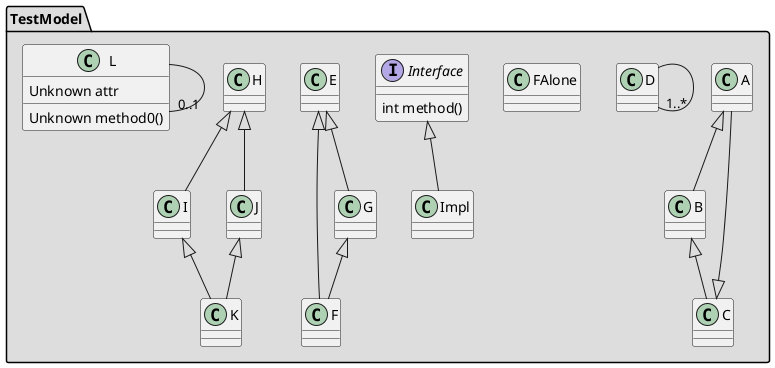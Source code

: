@startuml
package "TestModel" #DDD{
  
  class A
  class B
  class C
  A <|-- B
  B <|-- C
  C <|-- A

  class D
  D -- "1..*" D

  class FAlone

  interface Interface
  class Impl
  Interface <|-- Impl
  Interface : int method()

  class E
  class F
  class G
  E <|-- F
  E <|-- G
  G <|-- F

  class H
  class I
  class J
  class K
  H <|-- I
  H <|-- J
  I <|-- K
  J <|-- K

  class L
  L -- "0..1" L
  L : Unknown attr
  L : Unknown method0()

}
@enduml
